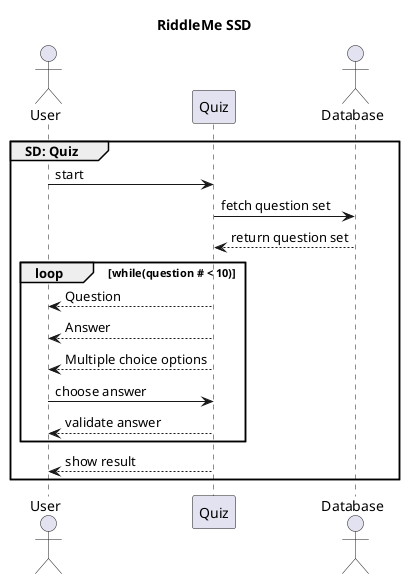 @startuml

' name:     Brandon Toups, Evan McCarthy
' email:    bmt0015        esm0012
' class:    COMP3710-001
' date:     3 May 2018
' file:     system-sequence.puml

title RiddleMe SSD

actor User
participant Quiz
actor Database

group SD: Quiz
User -> Quiz: start
Quiz -> Database: fetch question set 
Quiz <-- Database: return question set
loop while(question # < 10)
User <-- Quiz: Question
User <-- Quiz: Answer
User <-- Quiz: Multiple choice options
User -> Quiz: choose answer
User <-- Quiz: validate answer

' end loop
end

User <-- Quiz: show result

' end group
end


@enduml
